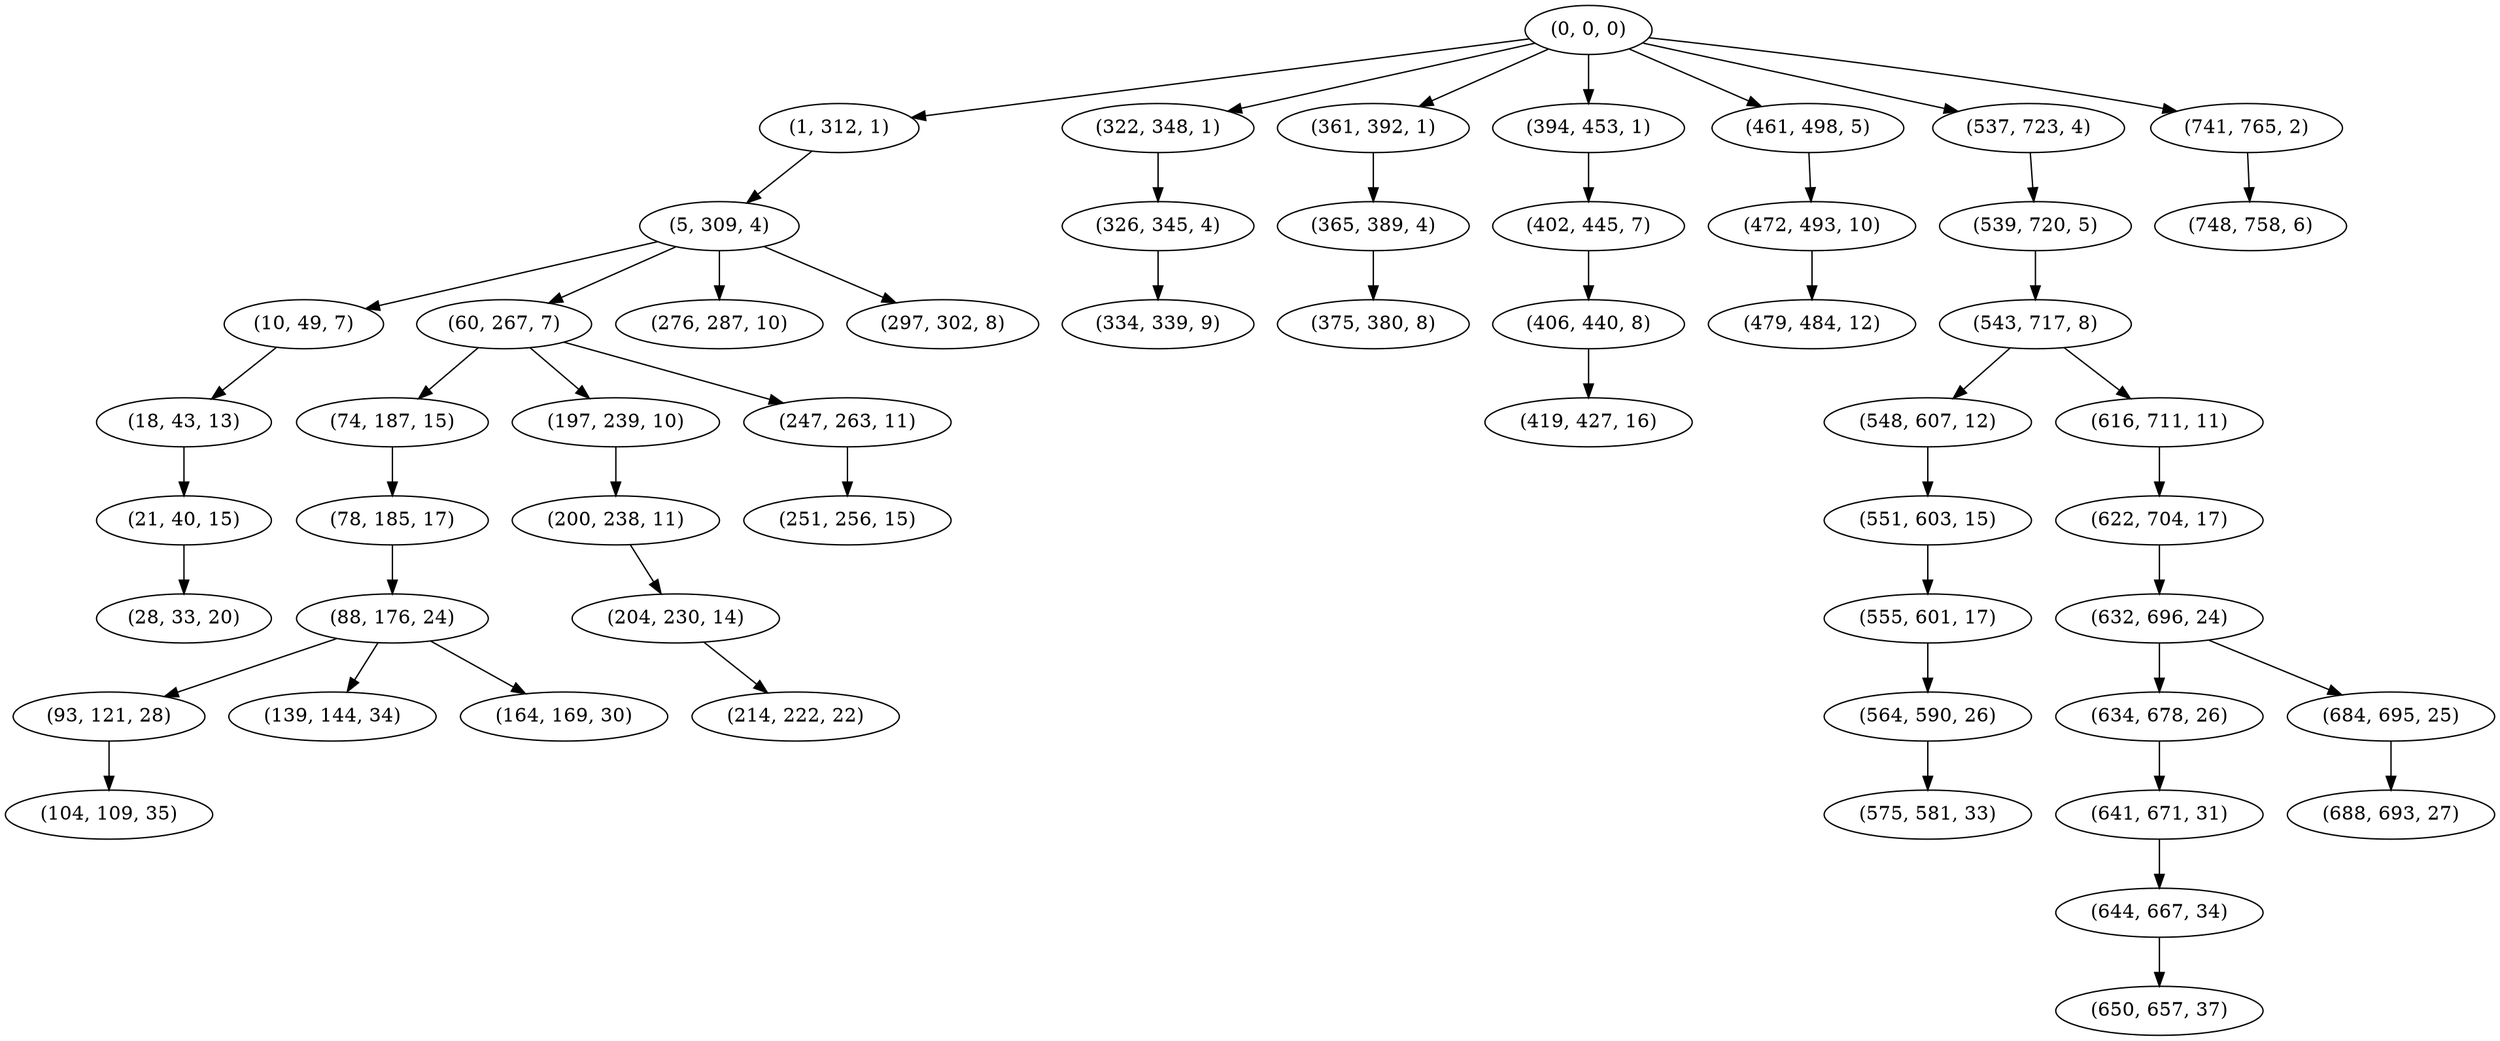 digraph tree {
    "(0, 0, 0)";
    "(1, 312, 1)";
    "(5, 309, 4)";
    "(10, 49, 7)";
    "(18, 43, 13)";
    "(21, 40, 15)";
    "(28, 33, 20)";
    "(60, 267, 7)";
    "(74, 187, 15)";
    "(78, 185, 17)";
    "(88, 176, 24)";
    "(93, 121, 28)";
    "(104, 109, 35)";
    "(139, 144, 34)";
    "(164, 169, 30)";
    "(197, 239, 10)";
    "(200, 238, 11)";
    "(204, 230, 14)";
    "(214, 222, 22)";
    "(247, 263, 11)";
    "(251, 256, 15)";
    "(276, 287, 10)";
    "(297, 302, 8)";
    "(322, 348, 1)";
    "(326, 345, 4)";
    "(334, 339, 9)";
    "(361, 392, 1)";
    "(365, 389, 4)";
    "(375, 380, 8)";
    "(394, 453, 1)";
    "(402, 445, 7)";
    "(406, 440, 8)";
    "(419, 427, 16)";
    "(461, 498, 5)";
    "(472, 493, 10)";
    "(479, 484, 12)";
    "(537, 723, 4)";
    "(539, 720, 5)";
    "(543, 717, 8)";
    "(548, 607, 12)";
    "(551, 603, 15)";
    "(555, 601, 17)";
    "(564, 590, 26)";
    "(575, 581, 33)";
    "(616, 711, 11)";
    "(622, 704, 17)";
    "(632, 696, 24)";
    "(634, 678, 26)";
    "(641, 671, 31)";
    "(644, 667, 34)";
    "(650, 657, 37)";
    "(684, 695, 25)";
    "(688, 693, 27)";
    "(741, 765, 2)";
    "(748, 758, 6)";
    "(0, 0, 0)" -> "(1, 312, 1)";
    "(0, 0, 0)" -> "(322, 348, 1)";
    "(0, 0, 0)" -> "(361, 392, 1)";
    "(0, 0, 0)" -> "(394, 453, 1)";
    "(0, 0, 0)" -> "(461, 498, 5)";
    "(0, 0, 0)" -> "(537, 723, 4)";
    "(0, 0, 0)" -> "(741, 765, 2)";
    "(1, 312, 1)" -> "(5, 309, 4)";
    "(5, 309, 4)" -> "(10, 49, 7)";
    "(5, 309, 4)" -> "(60, 267, 7)";
    "(5, 309, 4)" -> "(276, 287, 10)";
    "(5, 309, 4)" -> "(297, 302, 8)";
    "(10, 49, 7)" -> "(18, 43, 13)";
    "(18, 43, 13)" -> "(21, 40, 15)";
    "(21, 40, 15)" -> "(28, 33, 20)";
    "(60, 267, 7)" -> "(74, 187, 15)";
    "(60, 267, 7)" -> "(197, 239, 10)";
    "(60, 267, 7)" -> "(247, 263, 11)";
    "(74, 187, 15)" -> "(78, 185, 17)";
    "(78, 185, 17)" -> "(88, 176, 24)";
    "(88, 176, 24)" -> "(93, 121, 28)";
    "(88, 176, 24)" -> "(139, 144, 34)";
    "(88, 176, 24)" -> "(164, 169, 30)";
    "(93, 121, 28)" -> "(104, 109, 35)";
    "(197, 239, 10)" -> "(200, 238, 11)";
    "(200, 238, 11)" -> "(204, 230, 14)";
    "(204, 230, 14)" -> "(214, 222, 22)";
    "(247, 263, 11)" -> "(251, 256, 15)";
    "(322, 348, 1)" -> "(326, 345, 4)";
    "(326, 345, 4)" -> "(334, 339, 9)";
    "(361, 392, 1)" -> "(365, 389, 4)";
    "(365, 389, 4)" -> "(375, 380, 8)";
    "(394, 453, 1)" -> "(402, 445, 7)";
    "(402, 445, 7)" -> "(406, 440, 8)";
    "(406, 440, 8)" -> "(419, 427, 16)";
    "(461, 498, 5)" -> "(472, 493, 10)";
    "(472, 493, 10)" -> "(479, 484, 12)";
    "(537, 723, 4)" -> "(539, 720, 5)";
    "(539, 720, 5)" -> "(543, 717, 8)";
    "(543, 717, 8)" -> "(548, 607, 12)";
    "(543, 717, 8)" -> "(616, 711, 11)";
    "(548, 607, 12)" -> "(551, 603, 15)";
    "(551, 603, 15)" -> "(555, 601, 17)";
    "(555, 601, 17)" -> "(564, 590, 26)";
    "(564, 590, 26)" -> "(575, 581, 33)";
    "(616, 711, 11)" -> "(622, 704, 17)";
    "(622, 704, 17)" -> "(632, 696, 24)";
    "(632, 696, 24)" -> "(634, 678, 26)";
    "(632, 696, 24)" -> "(684, 695, 25)";
    "(634, 678, 26)" -> "(641, 671, 31)";
    "(641, 671, 31)" -> "(644, 667, 34)";
    "(644, 667, 34)" -> "(650, 657, 37)";
    "(684, 695, 25)" -> "(688, 693, 27)";
    "(741, 765, 2)" -> "(748, 758, 6)";
}

